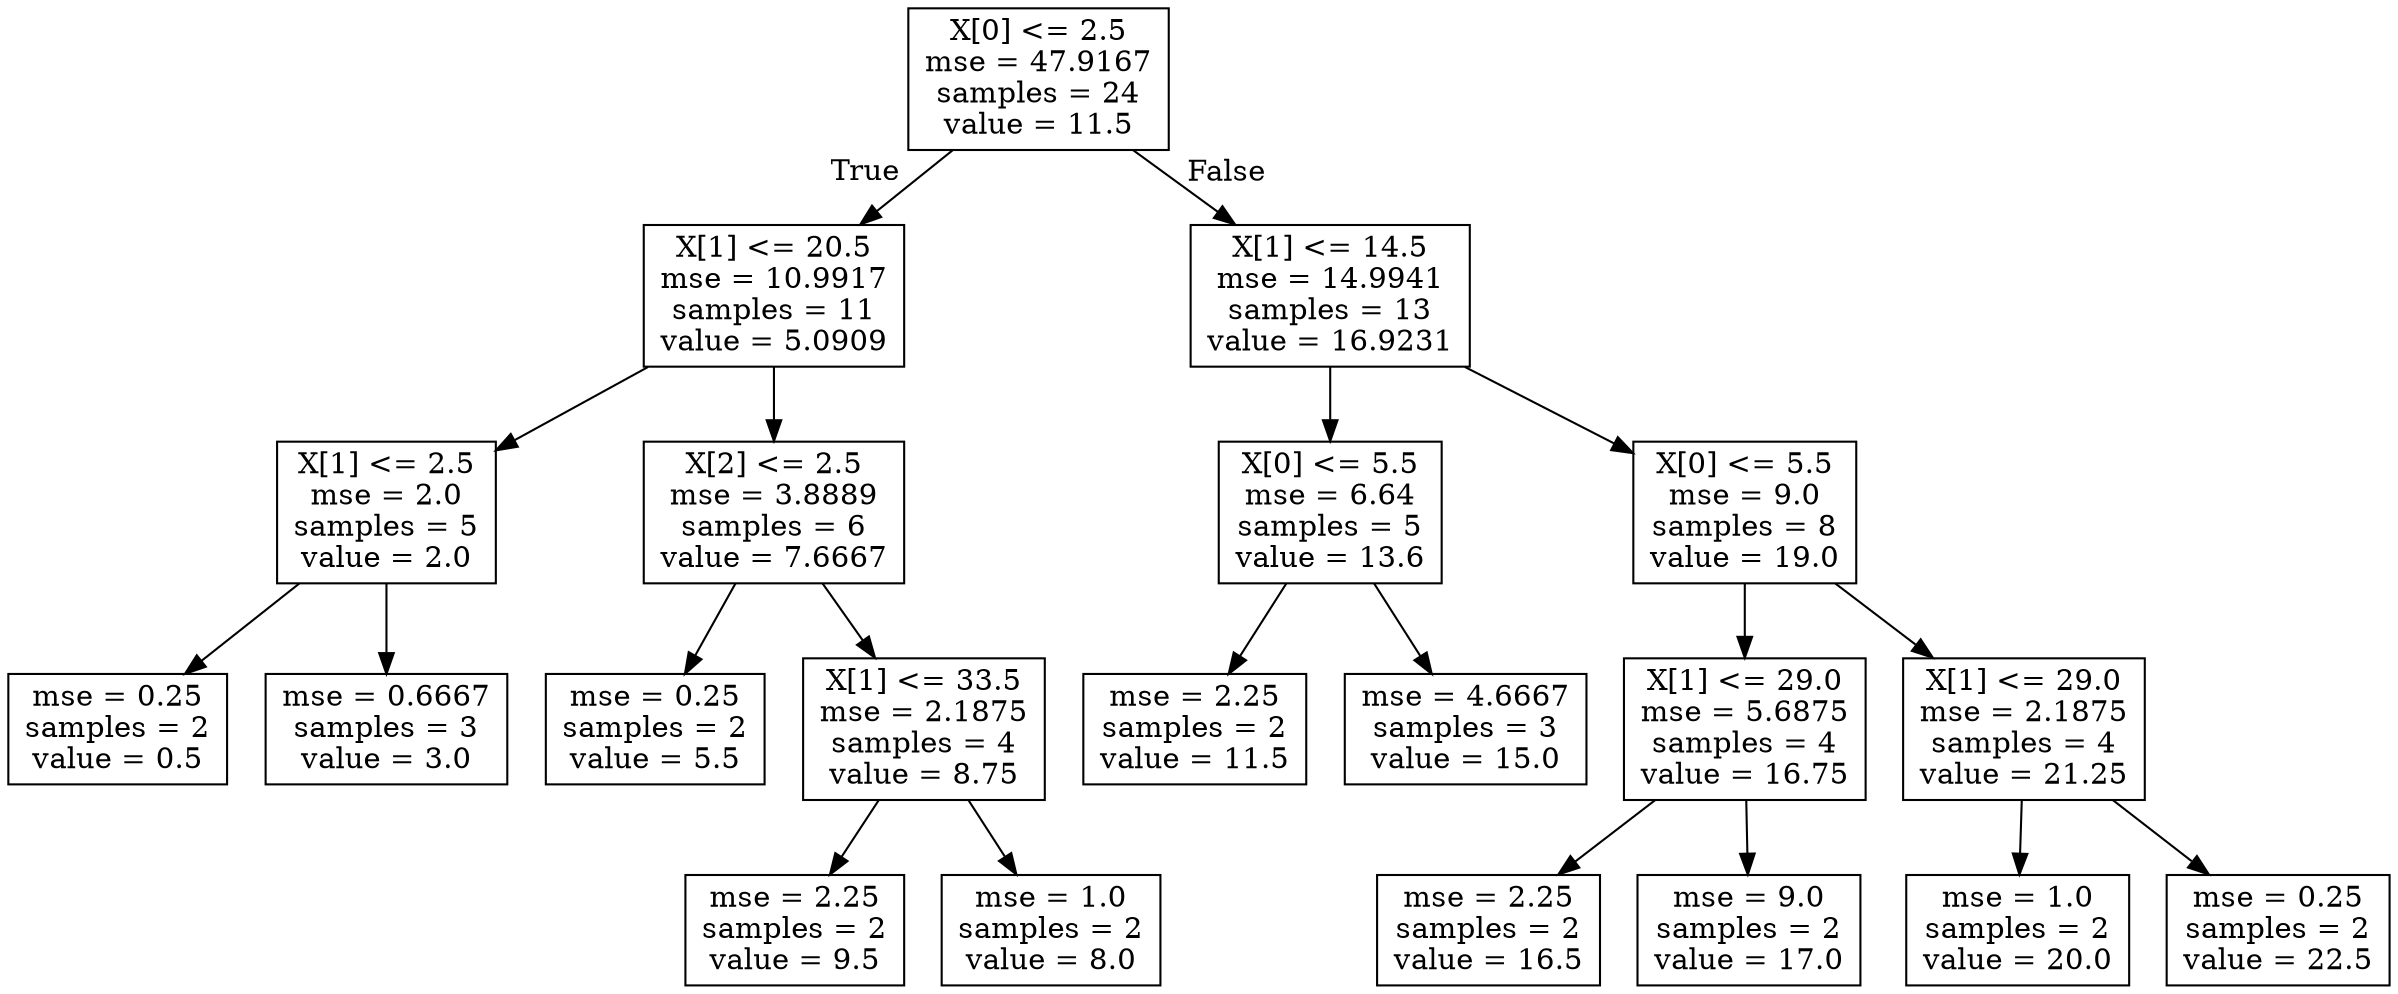 digraph Tree {
node [shape=box] ;
0 [label="X[0] <= 2.5\nmse = 47.9167\nsamples = 24\nvalue = 11.5"] ;
1 [label="X[1] <= 20.5\nmse = 10.9917\nsamples = 11\nvalue = 5.0909"] ;
0 -> 1 [labeldistance=2.5, labelangle=45, headlabel="True"] ;
2 [label="X[1] <= 2.5\nmse = 2.0\nsamples = 5\nvalue = 2.0"] ;
1 -> 2 ;
3 [label="mse = 0.25\nsamples = 2\nvalue = 0.5"] ;
2 -> 3 ;
4 [label="mse = 0.6667\nsamples = 3\nvalue = 3.0"] ;
2 -> 4 ;
5 [label="X[2] <= 2.5\nmse = 3.8889\nsamples = 6\nvalue = 7.6667"] ;
1 -> 5 ;
6 [label="mse = 0.25\nsamples = 2\nvalue = 5.5"] ;
5 -> 6 ;
7 [label="X[1] <= 33.5\nmse = 2.1875\nsamples = 4\nvalue = 8.75"] ;
5 -> 7 ;
8 [label="mse = 2.25\nsamples = 2\nvalue = 9.5"] ;
7 -> 8 ;
9 [label="mse = 1.0\nsamples = 2\nvalue = 8.0"] ;
7 -> 9 ;
10 [label="X[1] <= 14.5\nmse = 14.9941\nsamples = 13\nvalue = 16.9231"] ;
0 -> 10 [labeldistance=2.5, labelangle=-45, headlabel="False"] ;
11 [label="X[0] <= 5.5\nmse = 6.64\nsamples = 5\nvalue = 13.6"] ;
10 -> 11 ;
12 [label="mse = 2.25\nsamples = 2\nvalue = 11.5"] ;
11 -> 12 ;
13 [label="mse = 4.6667\nsamples = 3\nvalue = 15.0"] ;
11 -> 13 ;
14 [label="X[0] <= 5.5\nmse = 9.0\nsamples = 8\nvalue = 19.0"] ;
10 -> 14 ;
15 [label="X[1] <= 29.0\nmse = 5.6875\nsamples = 4\nvalue = 16.75"] ;
14 -> 15 ;
16 [label="mse = 2.25\nsamples = 2\nvalue = 16.5"] ;
15 -> 16 ;
17 [label="mse = 9.0\nsamples = 2\nvalue = 17.0"] ;
15 -> 17 ;
18 [label="X[1] <= 29.0\nmse = 2.1875\nsamples = 4\nvalue = 21.25"] ;
14 -> 18 ;
19 [label="mse = 1.0\nsamples = 2\nvalue = 20.0"] ;
18 -> 19 ;
20 [label="mse = 0.25\nsamples = 2\nvalue = 22.5"] ;
18 -> 20 ;
}